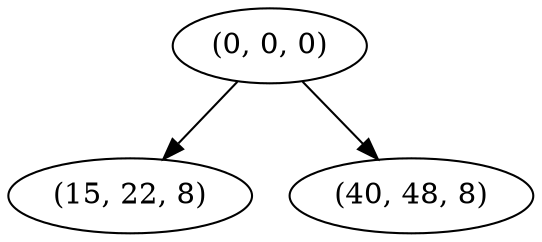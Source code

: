 digraph tree {
    "(0, 0, 0)";
    "(15, 22, 8)";
    "(40, 48, 8)";
    "(0, 0, 0)" -> "(15, 22, 8)";
    "(0, 0, 0)" -> "(40, 48, 8)";
}
